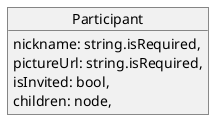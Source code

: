 @startuml

object Participant {
 nickname: string.isRequired,
 pictureUrl: string.isRequired,
 isInvited: bool,
 children: node,
}

@enduml